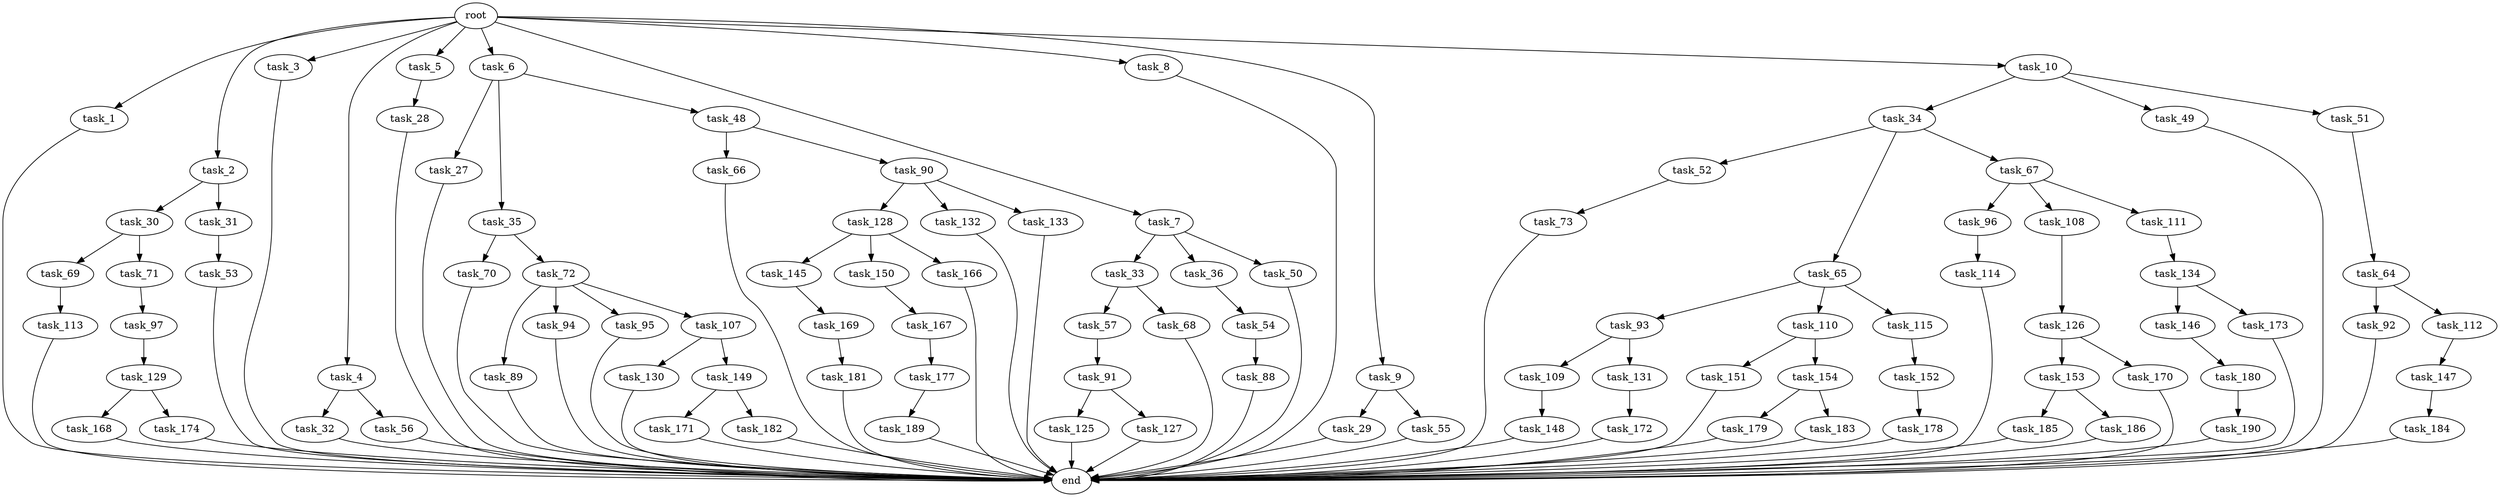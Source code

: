 digraph G {
  root [size="0.000000"];
  task_1 [size="102.400000"];
  task_2 [size="102.400000"];
  task_3 [size="102.400000"];
  task_4 [size="102.400000"];
  task_5 [size="102.400000"];
  task_6 [size="102.400000"];
  task_7 [size="102.400000"];
  task_8 [size="102.400000"];
  task_9 [size="102.400000"];
  task_10 [size="102.400000"];
  task_27 [size="54975581388.800003"];
  task_28 [size="21474836480.000000"];
  task_29 [size="7730941132.800000"];
  task_30 [size="42090679500.800003"];
  task_31 [size="42090679500.800003"];
  task_32 [size="13743895347.200001"];
  task_33 [size="54975581388.800003"];
  task_34 [size="3435973836.800000"];
  task_35 [size="54975581388.800003"];
  task_36 [size="54975581388.800003"];
  task_48 [size="54975581388.800003"];
  task_49 [size="3435973836.800000"];
  task_50 [size="54975581388.800003"];
  task_51 [size="3435973836.800000"];
  task_52 [size="42090679500.800003"];
  task_53 [size="13743895347.200001"];
  task_54 [size="13743895347.200001"];
  task_55 [size="7730941132.800000"];
  task_56 [size="13743895347.200001"];
  task_57 [size="13743895347.200001"];
  task_64 [size="54975581388.800003"];
  task_65 [size="42090679500.800003"];
  task_66 [size="42090679500.800003"];
  task_67 [size="42090679500.800003"];
  task_68 [size="13743895347.200001"];
  task_69 [size="3435973836.800000"];
  task_70 [size="69578470195.199997"];
  task_71 [size="3435973836.800000"];
  task_72 [size="69578470195.199997"];
  task_73 [size="7730941132.800000"];
  task_88 [size="85899345920.000000"];
  task_89 [size="30923764531.200001"];
  task_90 [size="42090679500.800003"];
  task_91 [size="85899345920.000000"];
  task_92 [size="69578470195.199997"];
  task_93 [size="21474836480.000000"];
  task_94 [size="30923764531.200001"];
  task_95 [size="30923764531.200001"];
  task_96 [size="13743895347.200001"];
  task_97 [size="13743895347.200001"];
  task_107 [size="30923764531.200001"];
  task_108 [size="13743895347.200001"];
  task_109 [size="54975581388.800003"];
  task_110 [size="21474836480.000000"];
  task_111 [size="13743895347.200001"];
  task_112 [size="69578470195.199997"];
  task_113 [size="21474836480.000000"];
  task_114 [size="42090679500.800003"];
  task_115 [size="21474836480.000000"];
  task_125 [size="85899345920.000000"];
  task_126 [size="30923764531.200001"];
  task_127 [size="85899345920.000000"];
  task_128 [size="85899345920.000000"];
  task_129 [size="54975581388.800003"];
  task_130 [size="13743895347.200001"];
  task_131 [size="54975581388.800003"];
  task_132 [size="85899345920.000000"];
  task_133 [size="85899345920.000000"];
  task_134 [size="13743895347.200001"];
  task_145 [size="42090679500.800003"];
  task_146 [size="54975581388.800003"];
  task_147 [size="54975581388.800003"];
  task_148 [size="13743895347.200001"];
  task_149 [size="13743895347.200001"];
  task_150 [size="42090679500.800003"];
  task_151 [size="85899345920.000000"];
  task_152 [size="30923764531.200001"];
  task_153 [size="85899345920.000000"];
  task_154 [size="85899345920.000000"];
  task_166 [size="42090679500.800003"];
  task_167 [size="69578470195.199997"];
  task_168 [size="85899345920.000000"];
  task_169 [size="54975581388.800003"];
  task_170 [size="85899345920.000000"];
  task_171 [size="85899345920.000000"];
  task_172 [size="3435973836.800000"];
  task_173 [size="54975581388.800003"];
  task_174 [size="85899345920.000000"];
  task_177 [size="85899345920.000000"];
  task_178 [size="54975581388.800003"];
  task_179 [size="7730941132.800000"];
  task_180 [size="7730941132.800000"];
  task_181 [size="54975581388.800003"];
  task_182 [size="85899345920.000000"];
  task_183 [size="7730941132.800000"];
  task_184 [size="85899345920.000000"];
  task_185 [size="21474836480.000000"];
  task_186 [size="21474836480.000000"];
  task_189 [size="3435973836.800000"];
  task_190 [size="85899345920.000000"];
  end [size="0.000000"];

  root -> task_1 [size="1.000000"];
  root -> task_2 [size="1.000000"];
  root -> task_3 [size="1.000000"];
  root -> task_4 [size="1.000000"];
  root -> task_5 [size="1.000000"];
  root -> task_6 [size="1.000000"];
  root -> task_7 [size="1.000000"];
  root -> task_8 [size="1.000000"];
  root -> task_9 [size="1.000000"];
  root -> task_10 [size="1.000000"];
  task_1 -> end [size="1.000000"];
  task_2 -> task_30 [size="411041792.000000"];
  task_2 -> task_31 [size="411041792.000000"];
  task_3 -> end [size="1.000000"];
  task_4 -> task_32 [size="134217728.000000"];
  task_4 -> task_56 [size="134217728.000000"];
  task_5 -> task_28 [size="209715200.000000"];
  task_6 -> task_27 [size="536870912.000000"];
  task_6 -> task_35 [size="536870912.000000"];
  task_6 -> task_48 [size="536870912.000000"];
  task_7 -> task_33 [size="536870912.000000"];
  task_7 -> task_36 [size="536870912.000000"];
  task_7 -> task_50 [size="536870912.000000"];
  task_8 -> end [size="1.000000"];
  task_9 -> task_29 [size="75497472.000000"];
  task_9 -> task_55 [size="75497472.000000"];
  task_10 -> task_34 [size="33554432.000000"];
  task_10 -> task_49 [size="33554432.000000"];
  task_10 -> task_51 [size="33554432.000000"];
  task_27 -> end [size="1.000000"];
  task_28 -> end [size="1.000000"];
  task_29 -> end [size="1.000000"];
  task_30 -> task_69 [size="33554432.000000"];
  task_30 -> task_71 [size="33554432.000000"];
  task_31 -> task_53 [size="134217728.000000"];
  task_32 -> end [size="1.000000"];
  task_33 -> task_57 [size="134217728.000000"];
  task_33 -> task_68 [size="134217728.000000"];
  task_34 -> task_52 [size="411041792.000000"];
  task_34 -> task_65 [size="411041792.000000"];
  task_34 -> task_67 [size="411041792.000000"];
  task_35 -> task_70 [size="679477248.000000"];
  task_35 -> task_72 [size="679477248.000000"];
  task_36 -> task_54 [size="134217728.000000"];
  task_48 -> task_66 [size="411041792.000000"];
  task_48 -> task_90 [size="411041792.000000"];
  task_49 -> end [size="1.000000"];
  task_50 -> end [size="1.000000"];
  task_51 -> task_64 [size="536870912.000000"];
  task_52 -> task_73 [size="75497472.000000"];
  task_53 -> end [size="1.000000"];
  task_54 -> task_88 [size="838860800.000000"];
  task_55 -> end [size="1.000000"];
  task_56 -> end [size="1.000000"];
  task_57 -> task_91 [size="838860800.000000"];
  task_64 -> task_92 [size="679477248.000000"];
  task_64 -> task_112 [size="679477248.000000"];
  task_65 -> task_93 [size="209715200.000000"];
  task_65 -> task_110 [size="209715200.000000"];
  task_65 -> task_115 [size="209715200.000000"];
  task_66 -> end [size="1.000000"];
  task_67 -> task_96 [size="134217728.000000"];
  task_67 -> task_108 [size="134217728.000000"];
  task_67 -> task_111 [size="134217728.000000"];
  task_68 -> end [size="1.000000"];
  task_69 -> task_113 [size="209715200.000000"];
  task_70 -> end [size="1.000000"];
  task_71 -> task_97 [size="134217728.000000"];
  task_72 -> task_89 [size="301989888.000000"];
  task_72 -> task_94 [size="301989888.000000"];
  task_72 -> task_95 [size="301989888.000000"];
  task_72 -> task_107 [size="301989888.000000"];
  task_73 -> end [size="1.000000"];
  task_88 -> end [size="1.000000"];
  task_89 -> end [size="1.000000"];
  task_90 -> task_128 [size="838860800.000000"];
  task_90 -> task_132 [size="838860800.000000"];
  task_90 -> task_133 [size="838860800.000000"];
  task_91 -> task_125 [size="838860800.000000"];
  task_91 -> task_127 [size="838860800.000000"];
  task_92 -> end [size="1.000000"];
  task_93 -> task_109 [size="536870912.000000"];
  task_93 -> task_131 [size="536870912.000000"];
  task_94 -> end [size="1.000000"];
  task_95 -> end [size="1.000000"];
  task_96 -> task_114 [size="411041792.000000"];
  task_97 -> task_129 [size="536870912.000000"];
  task_107 -> task_130 [size="134217728.000000"];
  task_107 -> task_149 [size="134217728.000000"];
  task_108 -> task_126 [size="301989888.000000"];
  task_109 -> task_148 [size="134217728.000000"];
  task_110 -> task_151 [size="838860800.000000"];
  task_110 -> task_154 [size="838860800.000000"];
  task_111 -> task_134 [size="134217728.000000"];
  task_112 -> task_147 [size="536870912.000000"];
  task_113 -> end [size="1.000000"];
  task_114 -> end [size="1.000000"];
  task_115 -> task_152 [size="301989888.000000"];
  task_125 -> end [size="1.000000"];
  task_126 -> task_153 [size="838860800.000000"];
  task_126 -> task_170 [size="838860800.000000"];
  task_127 -> end [size="1.000000"];
  task_128 -> task_145 [size="411041792.000000"];
  task_128 -> task_150 [size="411041792.000000"];
  task_128 -> task_166 [size="411041792.000000"];
  task_129 -> task_168 [size="838860800.000000"];
  task_129 -> task_174 [size="838860800.000000"];
  task_130 -> end [size="1.000000"];
  task_131 -> task_172 [size="33554432.000000"];
  task_132 -> end [size="1.000000"];
  task_133 -> end [size="1.000000"];
  task_134 -> task_146 [size="536870912.000000"];
  task_134 -> task_173 [size="536870912.000000"];
  task_145 -> task_169 [size="536870912.000000"];
  task_146 -> task_180 [size="75497472.000000"];
  task_147 -> task_184 [size="838860800.000000"];
  task_148 -> end [size="1.000000"];
  task_149 -> task_171 [size="838860800.000000"];
  task_149 -> task_182 [size="838860800.000000"];
  task_150 -> task_167 [size="679477248.000000"];
  task_151 -> end [size="1.000000"];
  task_152 -> task_178 [size="536870912.000000"];
  task_153 -> task_185 [size="209715200.000000"];
  task_153 -> task_186 [size="209715200.000000"];
  task_154 -> task_179 [size="75497472.000000"];
  task_154 -> task_183 [size="75497472.000000"];
  task_166 -> end [size="1.000000"];
  task_167 -> task_177 [size="838860800.000000"];
  task_168 -> end [size="1.000000"];
  task_169 -> task_181 [size="536870912.000000"];
  task_170 -> end [size="1.000000"];
  task_171 -> end [size="1.000000"];
  task_172 -> end [size="1.000000"];
  task_173 -> end [size="1.000000"];
  task_174 -> end [size="1.000000"];
  task_177 -> task_189 [size="33554432.000000"];
  task_178 -> end [size="1.000000"];
  task_179 -> end [size="1.000000"];
  task_180 -> task_190 [size="838860800.000000"];
  task_181 -> end [size="1.000000"];
  task_182 -> end [size="1.000000"];
  task_183 -> end [size="1.000000"];
  task_184 -> end [size="1.000000"];
  task_185 -> end [size="1.000000"];
  task_186 -> end [size="1.000000"];
  task_189 -> end [size="1.000000"];
  task_190 -> end [size="1.000000"];
}
